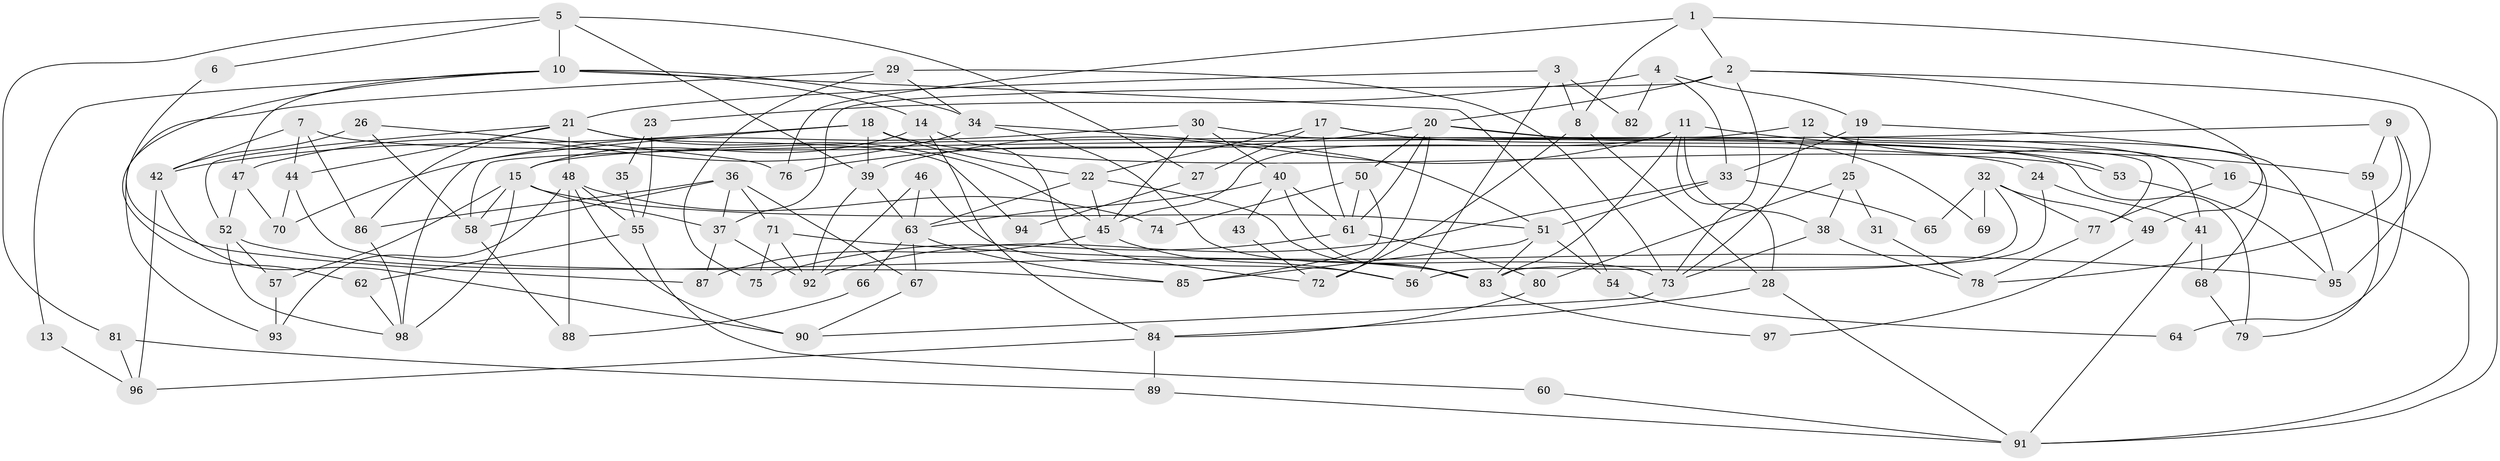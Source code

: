 // coarse degree distribution, {10: 0.06779661016949153, 5: 0.2033898305084746, 2: 0.1864406779661017, 4: 0.15254237288135594, 11: 0.03389830508474576, 7: 0.06779661016949153, 3: 0.1864406779661017, 6: 0.06779661016949153, 13: 0.01694915254237288, 8: 0.01694915254237288}
// Generated by graph-tools (version 1.1) at 2025/51/03/04/25 22:51:19]
// undirected, 98 vertices, 196 edges
graph export_dot {
  node [color=gray90,style=filled];
  1;
  2;
  3;
  4;
  5;
  6;
  7;
  8;
  9;
  10;
  11;
  12;
  13;
  14;
  15;
  16;
  17;
  18;
  19;
  20;
  21;
  22;
  23;
  24;
  25;
  26;
  27;
  28;
  29;
  30;
  31;
  32;
  33;
  34;
  35;
  36;
  37;
  38;
  39;
  40;
  41;
  42;
  43;
  44;
  45;
  46;
  47;
  48;
  49;
  50;
  51;
  52;
  53;
  54;
  55;
  56;
  57;
  58;
  59;
  60;
  61;
  62;
  63;
  64;
  65;
  66;
  67;
  68;
  69;
  70;
  71;
  72;
  73;
  74;
  75;
  76;
  77;
  78;
  79;
  80;
  81;
  82;
  83;
  84;
  85;
  86;
  87;
  88;
  89;
  90;
  91;
  92;
  93;
  94;
  95;
  96;
  97;
  98;
  1 -- 91;
  1 -- 2;
  1 -- 8;
  1 -- 76;
  2 -- 73;
  2 -- 37;
  2 -- 20;
  2 -- 49;
  2 -- 95;
  3 -- 21;
  3 -- 8;
  3 -- 56;
  3 -- 82;
  4 -- 19;
  4 -- 33;
  4 -- 23;
  4 -- 82;
  5 -- 39;
  5 -- 10;
  5 -- 6;
  5 -- 27;
  5 -- 81;
  6 -- 87;
  7 -- 86;
  7 -- 44;
  7 -- 24;
  7 -- 42;
  8 -- 72;
  8 -- 28;
  9 -- 59;
  9 -- 15;
  9 -- 64;
  9 -- 78;
  10 -- 34;
  10 -- 14;
  10 -- 13;
  10 -- 47;
  10 -- 54;
  10 -- 62;
  11 -- 38;
  11 -- 83;
  11 -- 28;
  11 -- 39;
  11 -- 45;
  11 -- 59;
  12 -- 58;
  12 -- 73;
  12 -- 16;
  12 -- 68;
  13 -- 96;
  14 -- 84;
  14 -- 15;
  14 -- 72;
  15 -- 98;
  15 -- 58;
  15 -- 37;
  15 -- 51;
  15 -- 57;
  16 -- 91;
  16 -- 77;
  17 -- 61;
  17 -- 53;
  17 -- 22;
  17 -- 27;
  17 -- 77;
  18 -- 22;
  18 -- 39;
  18 -- 42;
  18 -- 53;
  18 -- 98;
  19 -- 25;
  19 -- 33;
  19 -- 95;
  20 -- 61;
  20 -- 41;
  20 -- 50;
  20 -- 69;
  20 -- 72;
  20 -- 76;
  21 -- 52;
  21 -- 45;
  21 -- 44;
  21 -- 48;
  21 -- 86;
  21 -- 94;
  22 -- 83;
  22 -- 45;
  22 -- 63;
  23 -- 55;
  23 -- 35;
  24 -- 83;
  24 -- 41;
  25 -- 80;
  25 -- 38;
  25 -- 31;
  26 -- 42;
  26 -- 76;
  26 -- 58;
  27 -- 94;
  28 -- 84;
  28 -- 91;
  29 -- 34;
  29 -- 73;
  29 -- 75;
  29 -- 93;
  30 -- 45;
  30 -- 40;
  30 -- 70;
  30 -- 79;
  31 -- 78;
  32 -- 77;
  32 -- 56;
  32 -- 49;
  32 -- 65;
  32 -- 69;
  33 -- 51;
  33 -- 92;
  33 -- 65;
  34 -- 51;
  34 -- 47;
  34 -- 73;
  35 -- 55;
  36 -- 86;
  36 -- 37;
  36 -- 58;
  36 -- 67;
  36 -- 71;
  37 -- 92;
  37 -- 87;
  38 -- 73;
  38 -- 78;
  39 -- 63;
  39 -- 92;
  40 -- 63;
  40 -- 61;
  40 -- 43;
  40 -- 83;
  41 -- 68;
  41 -- 91;
  42 -- 90;
  42 -- 96;
  43 -- 72;
  44 -- 70;
  44 -- 85;
  45 -- 56;
  45 -- 87;
  46 -- 92;
  46 -- 56;
  46 -- 63;
  47 -- 52;
  47 -- 70;
  48 -- 90;
  48 -- 55;
  48 -- 74;
  48 -- 88;
  48 -- 93;
  49 -- 97;
  50 -- 85;
  50 -- 61;
  50 -- 74;
  51 -- 85;
  51 -- 54;
  51 -- 83;
  52 -- 83;
  52 -- 57;
  52 -- 98;
  53 -- 95;
  54 -- 64;
  55 -- 62;
  55 -- 60;
  57 -- 93;
  58 -- 88;
  59 -- 79;
  60 -- 91;
  61 -- 75;
  61 -- 80;
  62 -- 98;
  63 -- 66;
  63 -- 67;
  63 -- 85;
  66 -- 88;
  67 -- 90;
  68 -- 79;
  71 -- 95;
  71 -- 75;
  71 -- 92;
  73 -- 90;
  77 -- 78;
  80 -- 84;
  81 -- 89;
  81 -- 96;
  83 -- 97;
  84 -- 96;
  84 -- 89;
  86 -- 98;
  89 -- 91;
}
